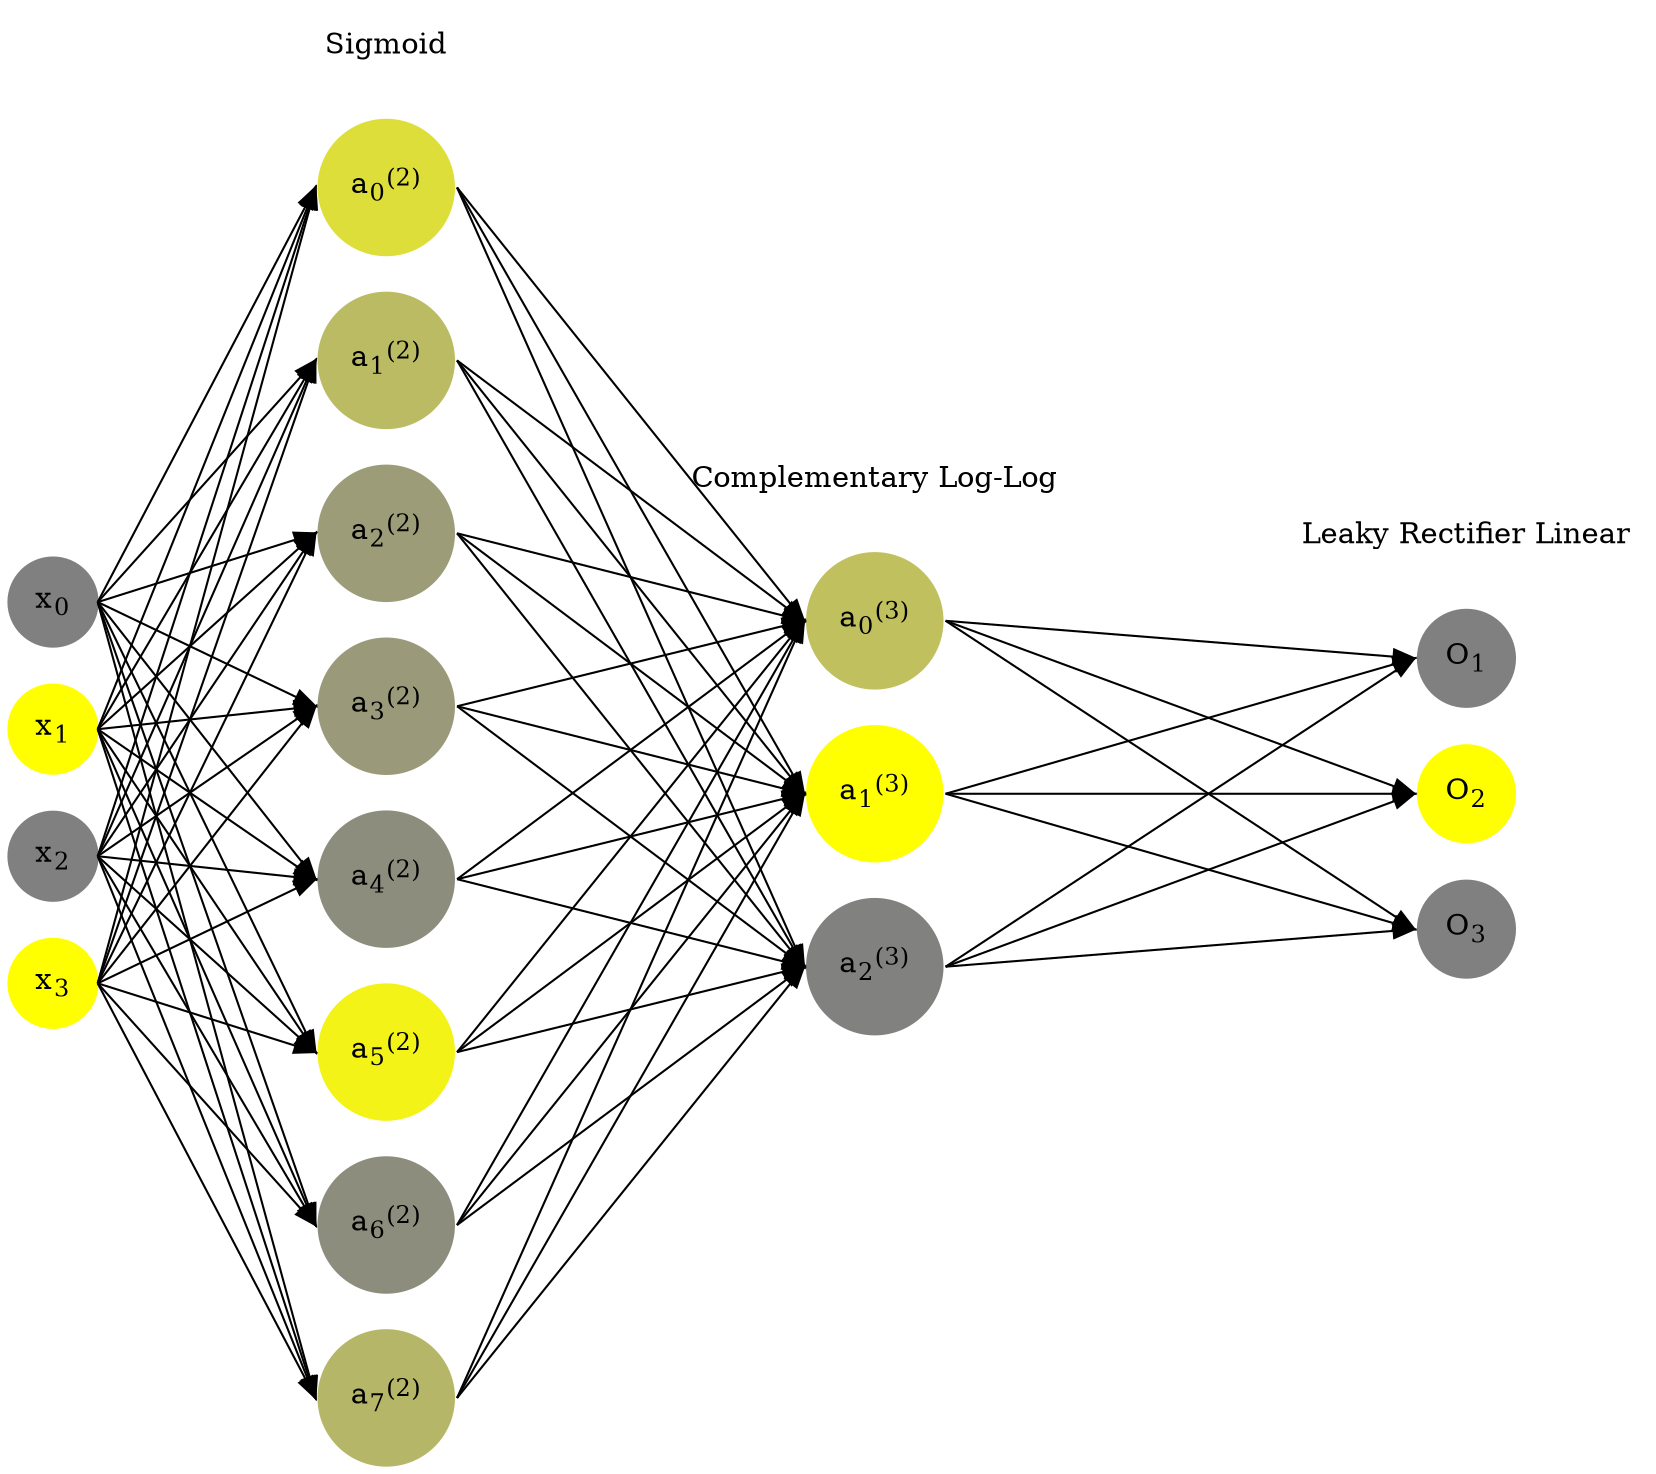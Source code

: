 digraph G {
	rankdir = LR;
	splines=false;
	edge[style=invis];
	ranksep= 1.4;
	{
	node [shape=circle, color="0.1667, 0.0, 0.5", style=filled, fillcolor="0.1667, 0.0, 0.5"];
	x0 [label=<x<sub>0</sub>>];
	}
	{
	node [shape=circle, color="0.1667, 1.0, 1.0", style=filled, fillcolor="0.1667, 1.0, 1.0"];
	x1 [label=<x<sub>1</sub>>];
	}
	{
	node [shape=circle, color="0.1667, 0.0, 0.5", style=filled, fillcolor="0.1667, 0.0, 0.5"];
	x2 [label=<x<sub>2</sub>>];
	}
	{
	node [shape=circle, color="0.1667, 1.0, 1.0", style=filled, fillcolor="0.1667, 1.0, 1.0"];
	x3 [label=<x<sub>3</sub>>];
	}
	{
	node [shape=circle, color="0.1667, 0.735812, 0.867906", style=filled, fillcolor="0.1667, 0.735812, 0.867906"];
	a02 [label=<a<sub>0</sub><sup>(2)</sup>>];
	}
	{
	node [shape=circle, color="0.1667, 0.465465, 0.732732", style=filled, fillcolor="0.1667, 0.465465, 0.732732"];
	a12 [label=<a<sub>1</sub><sup>(2)</sup>>];
	}
	{
	node [shape=circle, color="0.1667, 0.225380, 0.612690", style=filled, fillcolor="0.1667, 0.225380, 0.612690"];
	a22 [label=<a<sub>2</sub><sup>(2)</sup>>];
	}
	{
	node [shape=circle, color="0.1667, 0.206034, 0.603017", style=filled, fillcolor="0.1667, 0.206034, 0.603017"];
	a32 [label=<a<sub>3</sub><sup>(2)</sup>>];
	}
	{
	node [shape=circle, color="0.1667, 0.107929, 0.553965", style=filled, fillcolor="0.1667, 0.107929, 0.553965"];
	a42 [label=<a<sub>4</sub><sup>(2)</sup>>];
	}
	{
	node [shape=circle, color="0.1667, 0.902921, 0.951460", style=filled, fillcolor="0.1667, 0.902921, 0.951460"];
	a52 [label=<a<sub>5</sub><sup>(2)</sup>>];
	}
	{
	node [shape=circle, color="0.1667, 0.104281, 0.552141", style=filled, fillcolor="0.1667, 0.104281, 0.552141"];
	a62 [label=<a<sub>6</sub><sup>(2)</sup>>];
	}
	{
	node [shape=circle, color="0.1667, 0.429269, 0.714635", style=filled, fillcolor="0.1667, 0.429269, 0.714635"];
	a72 [label=<a<sub>7</sub><sup>(2)</sup>>];
	}
	{
	node [shape=circle, color="0.1667, 0.507404, 0.753702", style=filled, fillcolor="0.1667, 0.507404, 0.753702"];
	a03 [label=<a<sub>0</sub><sup>(3)</sup>>];
	}
	{
	node [shape=circle, color="0.1667, 0.997304, 0.998652", style=filled, fillcolor="0.1667, 0.997304, 0.998652"];
	a13 [label=<a<sub>1</sub><sup>(3)</sup>>];
	}
	{
	node [shape=circle, color="0.1667, 0.013226, 0.506613", style=filled, fillcolor="0.1667, 0.013226, 0.506613"];
	a23 [label=<a<sub>2</sub><sup>(3)</sup>>];
	}
	{
	node [shape=circle, color="0.1667, 0.0, 0.5", style=filled, fillcolor="0.1667, 0.0, 0.5"];
	O1 [label=<O<sub>1</sub>>];
	}
	{
	node [shape=circle, color="0.1667, 1.0, 1.0", style=filled, fillcolor="0.1667, 1.0, 1.0"];
	O2 [label=<O<sub>2</sub>>];
	}
	{
	node [shape=circle, color="0.1667, 0.0, 0.5", style=filled, fillcolor="0.1667, 0.0, 0.5"];
	O3 [label=<O<sub>3</sub>>];
	}
	{
	rank=same;
	x0->x1->x2->x3;
	}
	{
	rank=same;
	a02->a12->a22->a32->a42->a52->a62->a72;
	}
	{
	rank=same;
	a03->a13->a23;
	}
	{
	rank=same;
	O1->O2->O3;
	}
	l1 [shape=plaintext,label="Sigmoid"];
	l1->a02;
	{rank=same; l1;a02};
	l2 [shape=plaintext,label="Complementary Log-Log"];
	l2->a03;
	{rank=same; l2;a03};
	l3 [shape=plaintext,label="Leaky Rectifier Linear"];
	l3->O1;
	{rank=same; l3;O1};
edge[style=solid, tailport=e, headport=w];
	{x0;x1;x2;x3} -> {a02;a12;a22;a32;a42;a52;a62;a72};
	{a02;a12;a22;a32;a42;a52;a62;a72} -> {a03;a13;a23};
	{a03;a13;a23} -> {O1,O2,O3};
}